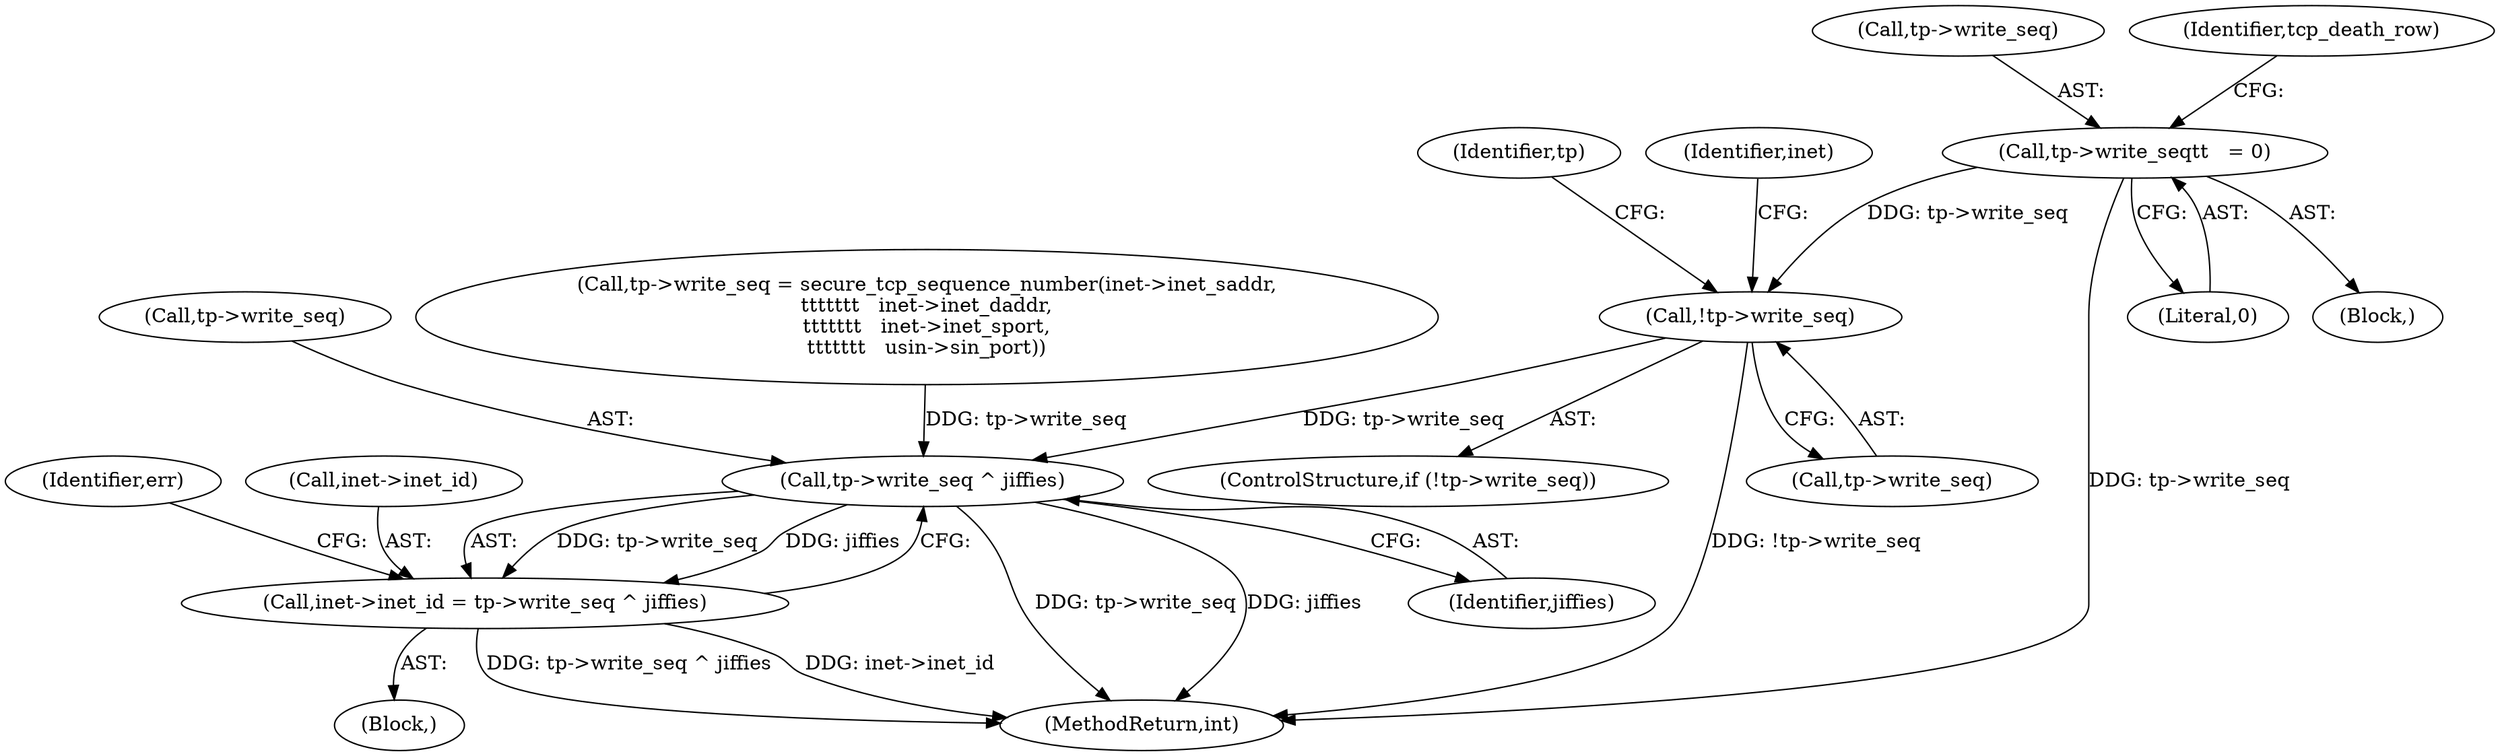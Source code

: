 digraph "0_linux_f6d8bd051c391c1c0458a30b2a7abcd939329259_29@API" {
"1000313" [label="(Call,tp->write_seq\t\t   = 0)"];
"1000463" [label="(Call,!tp->write_seq)"];
"1000488" [label="(Call,tp->write_seq ^ jiffies)"];
"1000484" [label="(Call,inet->inet_id = tp->write_seq ^ jiffies)"];
"1000109" [label="(Block,)"];
"1000462" [label="(ControlStructure,if (!tp->write_seq))"];
"1000314" [label="(Call,tp->write_seq)"];
"1000523" [label="(MethodReturn,int)"];
"1000463" [label="(Call,!tp->write_seq)"];
"1000464" [label="(Call,tp->write_seq)"];
"1000469" [label="(Identifier,tp)"];
"1000321" [label="(Identifier,tcp_death_row)"];
"1000488" [label="(Call,tp->write_seq ^ jiffies)"];
"1000317" [label="(Literal,0)"];
"1000313" [label="(Call,tp->write_seq\t\t   = 0)"];
"1000298" [label="(Block,)"];
"1000484" [label="(Call,inet->inet_id = tp->write_seq ^ jiffies)"];
"1000492" [label="(Identifier,jiffies)"];
"1000494" [label="(Identifier,err)"];
"1000485" [label="(Call,inet->inet_id)"];
"1000486" [label="(Identifier,inet)"];
"1000489" [label="(Call,tp->write_seq)"];
"1000467" [label="(Call,tp->write_seq = secure_tcp_sequence_number(inet->inet_saddr,\n\t\t\t\t\t\t\t   inet->inet_daddr,\n\t\t\t\t\t\t\t   inet->inet_sport,\n\t\t\t\t\t\t\t   usin->sin_port))"];
"1000313" -> "1000298"  [label="AST: "];
"1000313" -> "1000317"  [label="CFG: "];
"1000314" -> "1000313"  [label="AST: "];
"1000317" -> "1000313"  [label="AST: "];
"1000321" -> "1000313"  [label="CFG: "];
"1000313" -> "1000523"  [label="DDG: tp->write_seq"];
"1000313" -> "1000463"  [label="DDG: tp->write_seq"];
"1000463" -> "1000462"  [label="AST: "];
"1000463" -> "1000464"  [label="CFG: "];
"1000464" -> "1000463"  [label="AST: "];
"1000469" -> "1000463"  [label="CFG: "];
"1000486" -> "1000463"  [label="CFG: "];
"1000463" -> "1000523"  [label="DDG: !tp->write_seq"];
"1000463" -> "1000488"  [label="DDG: tp->write_seq"];
"1000488" -> "1000484"  [label="AST: "];
"1000488" -> "1000492"  [label="CFG: "];
"1000489" -> "1000488"  [label="AST: "];
"1000492" -> "1000488"  [label="AST: "];
"1000484" -> "1000488"  [label="CFG: "];
"1000488" -> "1000523"  [label="DDG: tp->write_seq"];
"1000488" -> "1000523"  [label="DDG: jiffies"];
"1000488" -> "1000484"  [label="DDG: tp->write_seq"];
"1000488" -> "1000484"  [label="DDG: jiffies"];
"1000467" -> "1000488"  [label="DDG: tp->write_seq"];
"1000484" -> "1000109"  [label="AST: "];
"1000485" -> "1000484"  [label="AST: "];
"1000494" -> "1000484"  [label="CFG: "];
"1000484" -> "1000523"  [label="DDG: tp->write_seq ^ jiffies"];
"1000484" -> "1000523"  [label="DDG: inet->inet_id"];
}
